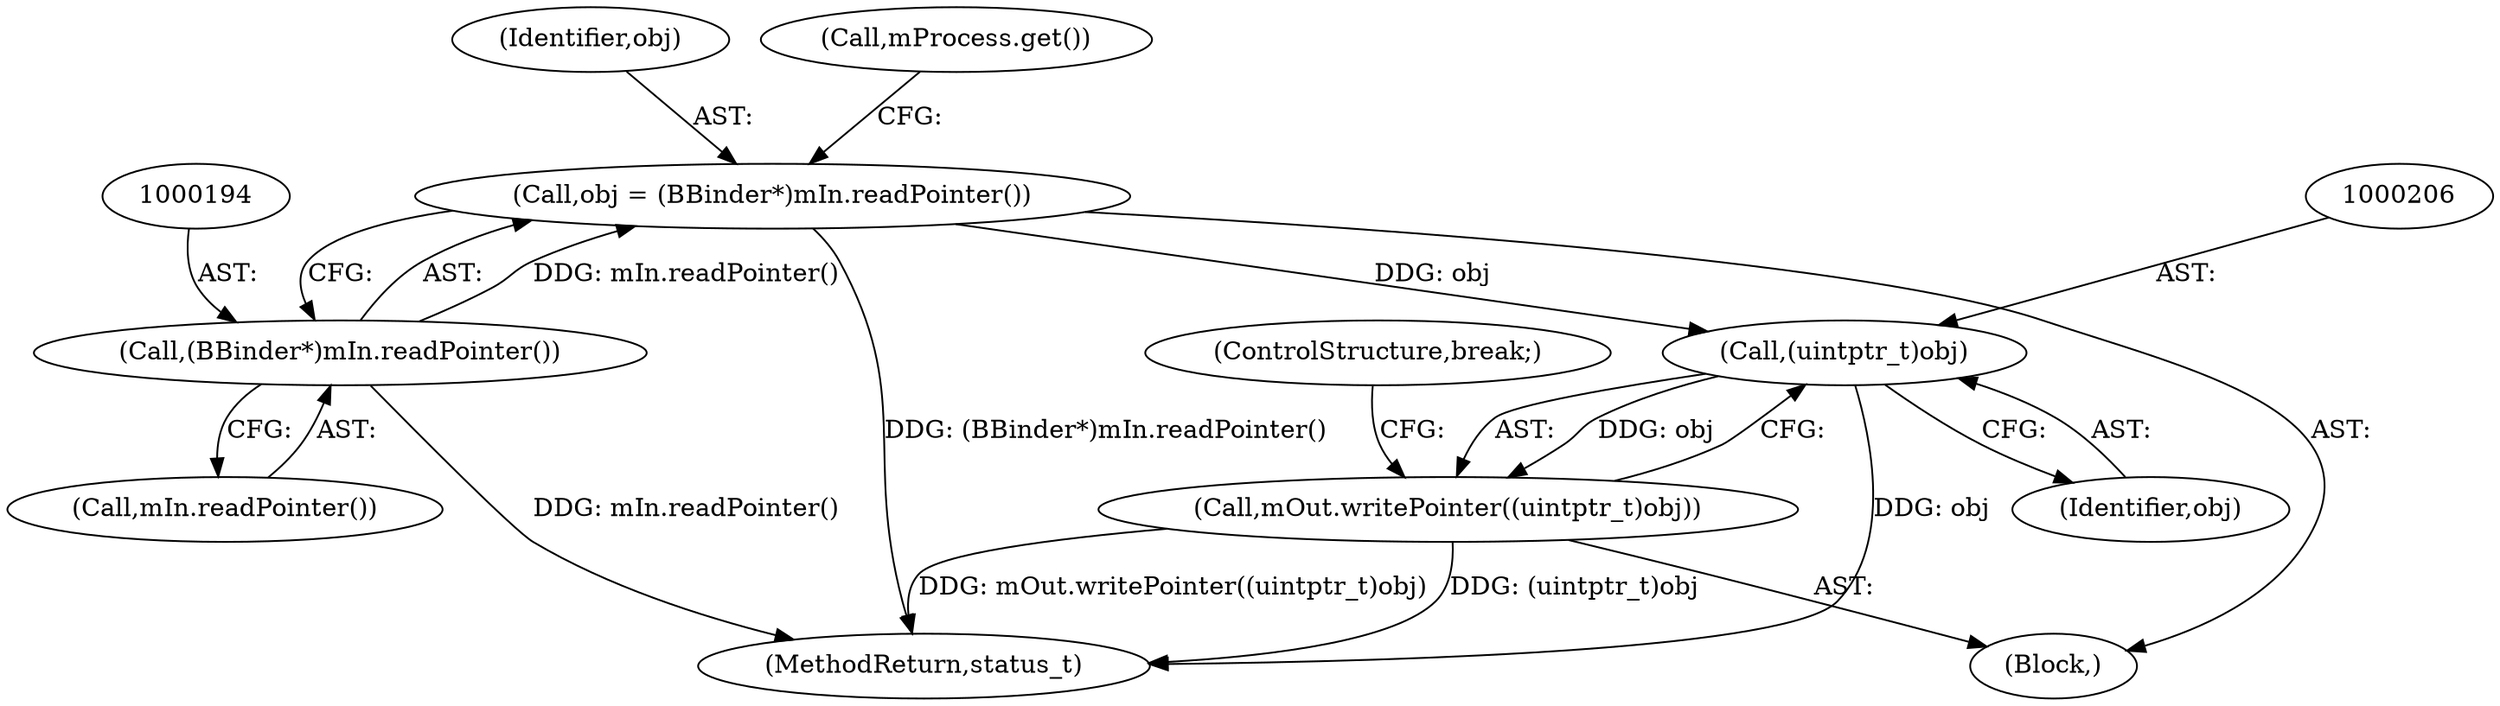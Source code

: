 digraph "0_Android_a59b827869a2ea04022dd225007f29af8d61837a@pointer" {
"1000205" [label="(Call,(uintptr_t)obj)"];
"1000191" [label="(Call,obj = (BBinder*)mIn.readPointer())"];
"1000193" [label="(Call,(BBinder*)mIn.readPointer())"];
"1000204" [label="(Call,mOut.writePointer((uintptr_t)obj))"];
"1000191" [label="(Call,obj = (BBinder*)mIn.readPointer())"];
"1000192" [label="(Identifier,obj)"];
"1000113" [label="(Block,)"];
"1000197" [label="(Call,mProcess.get())"];
"1000208" [label="(ControlStructure,break;)"];
"1000585" [label="(MethodReturn,status_t)"];
"1000207" [label="(Identifier,obj)"];
"1000204" [label="(Call,mOut.writePointer((uintptr_t)obj))"];
"1000195" [label="(Call,mIn.readPointer())"];
"1000205" [label="(Call,(uintptr_t)obj)"];
"1000193" [label="(Call,(BBinder*)mIn.readPointer())"];
"1000205" -> "1000204"  [label="AST: "];
"1000205" -> "1000207"  [label="CFG: "];
"1000206" -> "1000205"  [label="AST: "];
"1000207" -> "1000205"  [label="AST: "];
"1000204" -> "1000205"  [label="CFG: "];
"1000205" -> "1000585"  [label="DDG: obj"];
"1000205" -> "1000204"  [label="DDG: obj"];
"1000191" -> "1000205"  [label="DDG: obj"];
"1000191" -> "1000113"  [label="AST: "];
"1000191" -> "1000193"  [label="CFG: "];
"1000192" -> "1000191"  [label="AST: "];
"1000193" -> "1000191"  [label="AST: "];
"1000197" -> "1000191"  [label="CFG: "];
"1000191" -> "1000585"  [label="DDG: (BBinder*)mIn.readPointer()"];
"1000193" -> "1000191"  [label="DDG: mIn.readPointer()"];
"1000193" -> "1000195"  [label="CFG: "];
"1000194" -> "1000193"  [label="AST: "];
"1000195" -> "1000193"  [label="AST: "];
"1000193" -> "1000585"  [label="DDG: mIn.readPointer()"];
"1000204" -> "1000113"  [label="AST: "];
"1000208" -> "1000204"  [label="CFG: "];
"1000204" -> "1000585"  [label="DDG: (uintptr_t)obj"];
"1000204" -> "1000585"  [label="DDG: mOut.writePointer((uintptr_t)obj)"];
}

